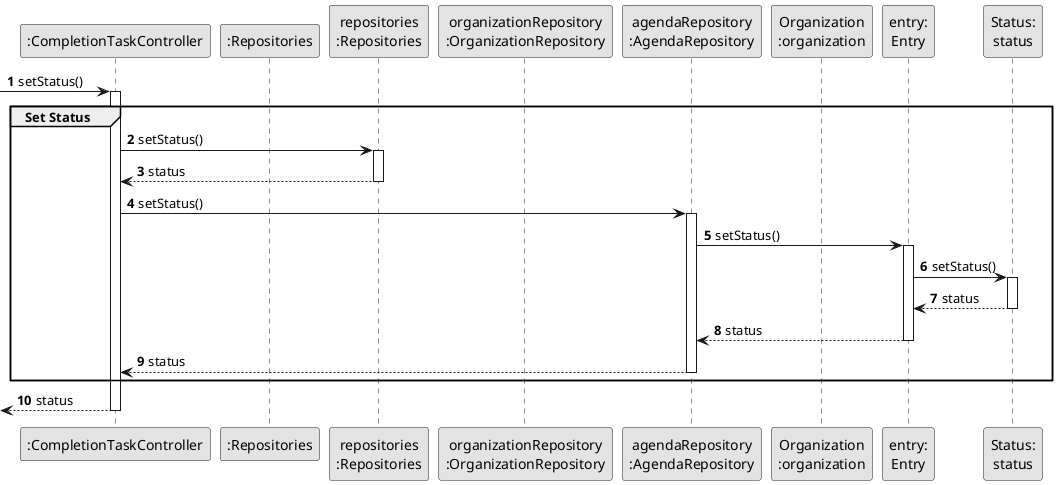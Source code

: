 @startuml
skinparam monochrome true
skinparam packageStyle rectangle
skinparam shadowing false

autonumber

'hide footbox

participant ":CompletionTaskController" as CTRL
participant ":Repositories" as Repositories
participant "repositories\n:Repositories" as REP
participant "organizationRepository\n:OrganizationRepository" as OrganizationRepository
participant "agendaRepository\n:AgendaRepository" as Agenda
participant "Organization\n:organization" as Organization
participant "entry:\nEntry" as Entry
participant "Status:\nstatus" as Status





        -> CTRL : setStatus()
        activate CTRL
group Set Status
            CTRL -> REP: setStatus()
            activate REP

                REP --> CTRL : status
            deactivate REP

            CTRL -> Agenda : setStatus()
            activate Agenda

                Agenda -> Entry : setStatus()
                activate Entry

                    Entry -> Status : setStatus()
                    activate Status

                        Status --> Entry : status
                    deactivate Status

                    Entry --> Agenda : status
                deactivate Entry

                Agenda --> CTRL : status
            deactivate Agenda
end
             <-- CTRL : status
        deactivate CTRL




@enduml

